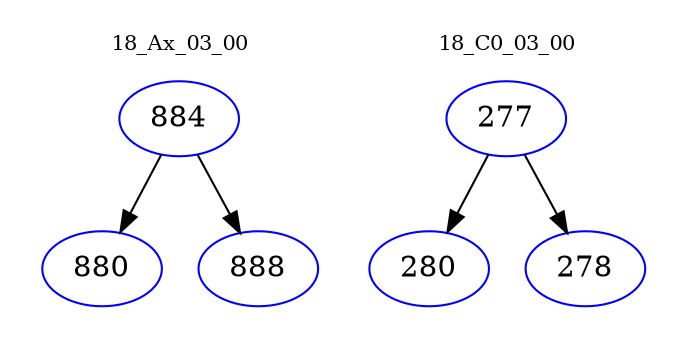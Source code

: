 digraph{
subgraph cluster_0 {
color = white
label = "18_Ax_03_00";
fontsize=10;
T0_884 [label="884", color="blue"]
T0_884 -> T0_880 [color="black"]
T0_880 [label="880", color="blue"]
T0_884 -> T0_888 [color="black"]
T0_888 [label="888", color="blue"]
}
subgraph cluster_1 {
color = white
label = "18_C0_03_00";
fontsize=10;
T1_277 [label="277", color="blue"]
T1_277 -> T1_280 [color="black"]
T1_280 [label="280", color="blue"]
T1_277 -> T1_278 [color="black"]
T1_278 [label="278", color="blue"]
}
}
